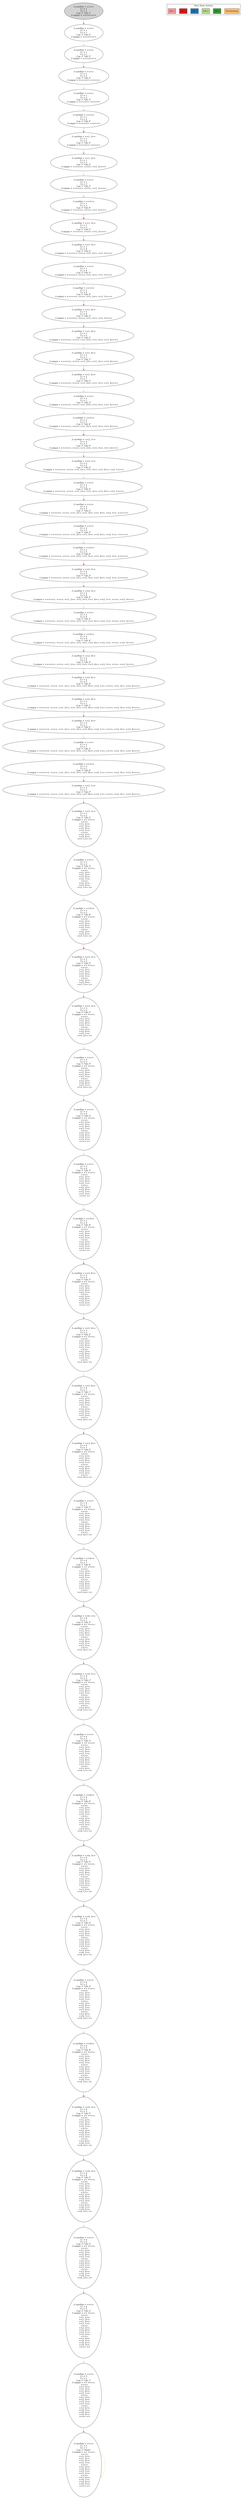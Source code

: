 strict digraph DiskGraph {
edge [colorscheme="paired12"]
nodesep=0.35;
subgraph cluster_graph {
color="white";
1356145911236970883 [label="/\\ currPair = <<>>\n/\\ i = 1\n/\\ j = 1\n/\\ pc = \"Lbl_1\"\n/\\ output = <<<<>>>>",style = filled]
1356145911236970883 -> -3568239833754324658 [label="",color="2",fontcolor="2"];
-3568239833754324658 [label="/\\ currPair = <<>>\n/\\ i = 1\n/\\ j = 1\n/\\ pc = \"Lbl_2\"\n/\\ output = <<<<>>>>"];
-3568239833754324658 -> -7532232151067407280 [label="",color="3",fontcolor="3"];
-7532232151067407280 [label="/\\ currPair = <<>>\n/\\ i = 1\n/\\ j = 1\n/\\ pc = \"Lbl_5\"\n/\\ output = <<<<>>>>"];
-7532232151067407280 -> -1746554560989507936 [label="",color="4",fontcolor="4"];
-1746554560989507936 [label="/\\ currPair = <<>>\n/\\ i = 1\n/\\ j = 2\n/\\ pc = \"Lbl_2\"\n/\\ output = <<<<>>, <<>>>>"];
-1746554560989507936 -> -1909660958786486766 [label="",color="3",fontcolor="3"];
-1909660958786486766 [label="/\\ currPair = <<>>\n/\\ i = 1\n/\\ j = 2\n/\\ pc = \"Lbl_3\"\n/\\ output = <<<<>>, <<>>>>"];
-1909660958786486766 -> 5024931037912669745 [label="",color="5",fontcolor="5"];
5024931037912669745 [label="/\\ currPair = <<1>>\n/\\ i = 1\n/\\ j = 2\n/\\ pc = \"Lbl_4\"\n/\\ output = <<<<>>, <<>>>>"];
5024931037912669745 -> 6612288531030670482 [label="",color="6",fontcolor="6"];
6612288531030670482 [label="/\\ currPair = <<1, 2>>\n/\\ i = 1\n/\\ j = 2\n/\\ pc = \"Lbl_5\"\n/\\ output = <<<<>>, <<>>>>"];
6612288531030670482 -> -7772385799613015110 [label="",color="4",fontcolor="4"];
-7772385799613015110 [label="/\\ currPair = <<1, 2>>\n/\\ i = 1\n/\\ j = 3\n/\\ pc = \"Lbl_2\"\n/\\ output = <<<<>>, <<>>, <<1, 2>>>>"];
-7772385799613015110 -> 7958317403619402919 [label="",color="3",fontcolor="3"];
7958317403619402919 [label="/\\ currPair = <<>>\n/\\ i = 1\n/\\ j = 3\n/\\ pc = \"Lbl_3\"\n/\\ output = <<<<>>, <<>>, <<1, 2>>>>"];
7958317403619402919 -> 1312272098983942828 [label="",color="5",fontcolor="5"];
1312272098983942828 [label="/\\ currPair = <<1>>\n/\\ i = 1\n/\\ j = 3\n/\\ pc = \"Lbl_4\"\n/\\ output = <<<<>>, <<>>, <<1, 2>>>>"];
1312272098983942828 -> 6451444981237803197 [label="",color="6",fontcolor="6"];
6451444981237803197 [label="/\\ currPair = <<1, 3>>\n/\\ i = 1\n/\\ j = 3\n/\\ pc = \"Lbl_5\"\n/\\ output = <<<<>>, <<>>, <<1, 2>>>>"];
6451444981237803197 -> -1329942475674014600 [label="",color="4",fontcolor="4"];
-1329942475674014600 [label="/\\ currPair = <<1, 3>>\n/\\ i = 1\n/\\ j = 4\n/\\ pc = \"Lbl_2\"\n/\\ output = <<<<>>, <<>>, <<1, 2>>, <<1, 3>>>>"];
-1329942475674014600 -> 8055132303610882678 [label="",color="3",fontcolor="3"];
8055132303610882678 [label="/\\ currPair = <<>>\n/\\ i = 1\n/\\ j = 4\n/\\ pc = \"Lbl_3\"\n/\\ output = <<<<>>, <<>>, <<1, 2>>, <<1, 3>>>>"];
8055132303610882678 -> -1938130065634137759 [label="",color="5",fontcolor="5"];
-1938130065634137759 [label="/\\ currPair = <<1>>\n/\\ i = 1\n/\\ j = 4\n/\\ pc = \"Lbl_4\"\n/\\ output = <<<<>>, <<>>, <<1, 2>>, <<1, 3>>>>"];
-1938130065634137759 -> -3743421726235149087 [label="",color="6",fontcolor="6"];
-3743421726235149087 [label="/\\ currPair = <<1, 4>>\n/\\ i = 1\n/\\ j = 4\n/\\ pc = \"Lbl_5\"\n/\\ output = <<<<>>, <<>>, <<1, 2>>, <<1, 3>>>>"];
-3743421726235149087 -> 7999129952998579490 [label="",color="4",fontcolor="4"];
7999129952998579490 [label="/\\ currPair = <<1, 4>>\n/\\ i = 1\n/\\ j = 5\n/\\ pc = \"Lbl_2\"\n/\\ output = <<<<>>, <<>>, <<1, 2>>, <<1, 3>>, <<1, 4>>>>"];
7999129952998579490 -> 6663985644553228977 [label="",color="3",fontcolor="3"];
6663985644553228977 [label="/\\ currPair = <<1, 4>>\n/\\ i = 2\n/\\ j = 1\n/\\ pc = \"Lbl_1\"\n/\\ output = <<<<>>, <<>>, <<1, 2>>, <<1, 3>>, <<1, 4>>>>"];
6663985644553228977 -> -2726251666233101203 [label="",color="2",fontcolor="2"];
-2726251666233101203 [label="/\\ currPair = <<1, 4>>\n/\\ i = 2\n/\\ j = 1\n/\\ pc = \"Lbl_2\"\n/\\ output = <<<<>>, <<>>, <<1, 2>>, <<1, 3>>, <<1, 4>>>>"];
-2726251666233101203 -> 7872218710293969093 [label="",color="3",fontcolor="3"];
7872218710293969093 [label="/\\ currPair = <<>>\n/\\ i = 2\n/\\ j = 1\n/\\ pc = \"Lbl_3\"\n/\\ output = <<<<>>, <<>>, <<1, 2>>, <<1, 3>>, <<1, 4>>>>"];
7872218710293969093 -> -5975965623657905369 [label="",color="5",fontcolor="5"];
-5975965623657905369 [label="/\\ currPair = <<2>>\n/\\ i = 2\n/\\ j = 1\n/\\ pc = \"Lbl_4\"\n/\\ output = <<<<>>, <<>>, <<1, 2>>, <<1, 3>>, <<1, 4>>>>"];
-5975965623657905369 -> 1943907160645874281 [label="",color="6",fontcolor="6"];
1943907160645874281 [label="/\\ currPair = <<2, 1>>\n/\\ i = 2\n/\\ j = 1\n/\\ pc = \"Lbl_5\"\n/\\ output = <<<<>>, <<>>, <<1, 2>>, <<1, 3>>, <<1, 4>>>>"];
1943907160645874281 -> -1514927914552656041 [label="",color="4",fontcolor="4"];
-1514927914552656041 [label="/\\ currPair = <<2, 1>>\n/\\ i = 2\n/\\ j = 2\n/\\ pc = \"Lbl_2\"\n/\\ output = <<<<>>, <<>>, <<1, 2>>, <<1, 3>>, <<1, 4>>, <<2, 1>>>>"];
-1514927914552656041 -> -1532401380169870927 [label="",color="3",fontcolor="3"];
-1532401380169870927 [label="/\\ currPair = <<>>\n/\\ i = 2\n/\\ j = 2\n/\\ pc = \"Lbl_5\"\n/\\ output = <<<<>>, <<>>, <<1, 2>>, <<1, 3>>, <<1, 4>>, <<2, 1>>>>"];
-1532401380169870927 -> -1932356913521219742 [label="",color="4",fontcolor="4"];
-1932356913521219742 [label="/\\ currPair = <<>>\n/\\ i = 2\n/\\ j = 3\n/\\ pc = \"Lbl_2\"\n/\\ output = <<<<>>, <<>>, <<1, 2>>, <<1, 3>>, <<1, 4>>, <<2, 1>>, <<>>>>"];
-1932356913521219742 -> -264962761527838523 [label="",color="3",fontcolor="3"];
-264962761527838523 [label="/\\ currPair = <<>>\n/\\ i = 2\n/\\ j = 3\n/\\ pc = \"Lbl_3\"\n/\\ output = <<<<>>, <<>>, <<1, 2>>, <<1, 3>>, <<1, 4>>, <<2, 1>>, <<>>>>"];
-264962761527838523 -> -6012580403371920545 [label="",color="5",fontcolor="5"];
-6012580403371920545 [label="/\\ currPair = <<2>>\n/\\ i = 2\n/\\ j = 3\n/\\ pc = \"Lbl_4\"\n/\\ output = <<<<>>, <<>>, <<1, 2>>, <<1, 3>>, <<1, 4>>, <<2, 1>>, <<>>>>"];
-6012580403371920545 -> 193470716028700494 [label="",color="6",fontcolor="6"];
193470716028700494 [label="/\\ currPair = <<2, 3>>\n/\\ i = 2\n/\\ j = 3\n/\\ pc = \"Lbl_5\"\n/\\ output = <<<<>>, <<>>, <<1, 2>>, <<1, 3>>, <<1, 4>>, <<2, 1>>, <<>>>>"];
193470716028700494 -> 5207406758018203387 [label="",color="4",fontcolor="4"];
5207406758018203387 [label="/\\ currPair = <<2, 3>>\n/\\ i = 2\n/\\ j = 4\n/\\ pc = \"Lbl_2\"\n/\\ output = <<<<>>, <<>>, <<1, 2>>, <<1, 3>>, <<1, 4>>, <<2, 1>>, <<>>, <<2, 3>>>>"];
5207406758018203387 -> 8433146793097536385 [label="",color="3",fontcolor="3"];
8433146793097536385 [label="/\\ currPair = <<>>\n/\\ i = 2\n/\\ j = 4\n/\\ pc = \"Lbl_3\"\n/\\ output = <<<<>>, <<>>, <<1, 2>>, <<1, 3>>, <<1, 4>>, <<2, 1>>, <<>>, <<2, 3>>>>"];
8433146793097536385 -> 1631860687648325511 [label="",color="5",fontcolor="5"];
1631860687648325511 [label="/\\ currPair = <<2>>\n/\\ i = 2\n/\\ j = 4\n/\\ pc = \"Lbl_4\"\n/\\ output = <<<<>>, <<>>, <<1, 2>>, <<1, 3>>, <<1, 4>>, <<2, 1>>, <<>>, <<2, 3>>>>"];
1631860687648325511 -> -577999986997766353 [label="",color="6",fontcolor="6"];
-577999986997766353 [label="/\\ currPair = <<2, 4>>\n/\\ i = 2\n/\\ j = 4\n/\\ pc = \"Lbl_5\"\n/\\ output = <<<<>>, <<>>, <<1, 2>>, <<1, 3>>, <<1, 4>>, <<2, 1>>, <<>>, <<2, 3>>>>"];
-577999986997766353 -> 2072003447914622118 [label="",color="4",fontcolor="4"];
2072003447914622118 [label="/\\ currPair = <<2, 4>>\n/\\ i = 2\n/\\ j = 5\n/\\ pc = \"Lbl_2\"\n/\\ output = <<<<>>, <<>>, <<1, 2>>, <<1, 3>>, <<1, 4>>, <<2, 1>>, <<>>, <<2, 3>>, <<2, 4>>>>"];
2072003447914622118 -> -7655628405451398675 [label="",color="3",fontcolor="3"];
-7655628405451398675 [label="/\\ currPair = <<2, 4>>\n/\\ i = 3\n/\\ j = 1\n/\\ pc = \"Lbl_1\"\n/\\ output = <<<<>>, <<>>, <<1, 2>>, <<1, 3>>, <<1, 4>>, <<2, 1>>, <<>>, <<2, 3>>, <<2, 4>>>>"];
-7655628405451398675 -> -1159807833667208138 [label="",color="2",fontcolor="2"];
-1159807833667208138 [label="/\\ currPair = <<2, 4>>\n/\\ i = 3\n/\\ j = 1\n/\\ pc = \"Lbl_2\"\n/\\ output = <<<<>>, <<>>, <<1, 2>>, <<1, 3>>, <<1, 4>>, <<2, 1>>, <<>>, <<2, 3>>, <<2, 4>>>>"];
-1159807833667208138 -> -1410859902753733903 [label="",color="3",fontcolor="3"];
-1410859902753733903 [label="/\\ currPair = <<>>\n/\\ i = 3\n/\\ j = 1\n/\\ pc = \"Lbl_3\"\n/\\ output = <<<<>>, <<>>, <<1, 2>>, <<1, 3>>, <<1, 4>>, <<2, 1>>, <<>>, <<2, 3>>, <<2, 4>>>>"];
-1410859902753733903 -> 7470461915794802663 [label="",color="5",fontcolor="5"];
7470461915794802663 [label="/\\ currPair = <<3>>\n/\\ i = 3\n/\\ j = 1\n/\\ pc = \"Lbl_4\"\n/\\ output = <<<<>>, <<>>, <<1, 2>>, <<1, 3>>, <<1, 4>>, <<2, 1>>, <<>>, <<2, 3>>, <<2, 4>>>>"];
7470461915794802663 -> -2768129770654329547 [label="",color="6",fontcolor="6"];
-2768129770654329547 [label="/\\ currPair = <<3, 1>>\n/\\ i = 3\n/\\ j = 1\n/\\ pc = \"Lbl_5\"\n/\\ output = <<<<>>, <<>>, <<1, 2>>, <<1, 3>>, <<1, 4>>, <<2, 1>>, <<>>, <<2, 3>>, <<2, 4>>>>"];
-2768129770654329547 -> 1889644175468927997 [label="",color="4",fontcolor="4"];
1889644175468927997 [label="/\\ currPair = <<3, 1>>\n/\\ i = 3\n/\\ j = 2\n/\\ pc = \"Lbl_2\"\n/\\ output = << <<>>,\n   <<>>,\n   <<1, 2>>,\n   <<1, 3>>,\n   <<1, 4>>,\n   <<2, 1>>,\n   <<>>,\n   <<2, 3>>,\n   <<2, 4>>,\n   <<3, 1>> >>"];
1889644175468927997 -> -3936056275967617587 [label="",color="3",fontcolor="3"];
-3936056275967617587 [label="/\\ currPair = <<>>\n/\\ i = 3\n/\\ j = 2\n/\\ pc = \"Lbl_3\"\n/\\ output = << <<>>,\n   <<>>,\n   <<1, 2>>,\n   <<1, 3>>,\n   <<1, 4>>,\n   <<2, 1>>,\n   <<>>,\n   <<2, 3>>,\n   <<2, 4>>,\n   <<3, 1>> >>"];
-3936056275967617587 -> -8971871750103649767 [label="",color="5",fontcolor="5"];
-8971871750103649767 [label="/\\ currPair = <<3>>\n/\\ i = 3\n/\\ j = 2\n/\\ pc = \"Lbl_4\"\n/\\ output = << <<>>,\n   <<>>,\n   <<1, 2>>,\n   <<1, 3>>,\n   <<1, 4>>,\n   <<2, 1>>,\n   <<>>,\n   <<2, 3>>,\n   <<2, 4>>,\n   <<3, 1>> >>"];
-8971871750103649767 -> 5251780240922271686 [label="",color="6",fontcolor="6"];
5251780240922271686 [label="/\\ currPair = <<3, 2>>\n/\\ i = 3\n/\\ j = 2\n/\\ pc = \"Lbl_5\"\n/\\ output = << <<>>,\n   <<>>,\n   <<1, 2>>,\n   <<1, 3>>,\n   <<1, 4>>,\n   <<2, 1>>,\n   <<>>,\n   <<2, 3>>,\n   <<2, 4>>,\n   <<3, 1>> >>"];
5251780240922271686 -> -7819449098830228589 [label="",color="4",fontcolor="4"];
-7819449098830228589 [label="/\\ currPair = <<3, 2>>\n/\\ i = 3\n/\\ j = 3\n/\\ pc = \"Lbl_2\"\n/\\ output = << <<>>,\n   <<>>,\n   <<1, 2>>,\n   <<1, 3>>,\n   <<1, 4>>,\n   <<2, 1>>,\n   <<>>,\n   <<2, 3>>,\n   <<2, 4>>,\n   <<3, 1>>,\n   <<3, 2>> >>"];
-7819449098830228589 -> 7944075060869638241 [label="",color="3",fontcolor="3"];
7944075060869638241 [label="/\\ currPair = <<>>\n/\\ i = 3\n/\\ j = 3\n/\\ pc = \"Lbl_5\"\n/\\ output = << <<>>,\n   <<>>,\n   <<1, 2>>,\n   <<1, 3>>,\n   <<1, 4>>,\n   <<2, 1>>,\n   <<>>,\n   <<2, 3>>,\n   <<2, 4>>,\n   <<3, 1>>,\n   <<3, 2>> >>"];
7944075060869638241 -> -8413693594460842485 [label="",color="4",fontcolor="4"];
-8413693594460842485 [label="/\\ currPair = <<>>\n/\\ i = 3\n/\\ j = 4\n/\\ pc = \"Lbl_2\"\n/\\ output = << <<>>,\n   <<>>,\n   <<1, 2>>,\n   <<1, 3>>,\n   <<1, 4>>,\n   <<2, 1>>,\n   <<>>,\n   <<2, 3>>,\n   <<2, 4>>,\n   <<3, 1>>,\n   <<3, 2>>,\n   <<>> >>"];
-8413693594460842485 -> -1180331772689757704 [label="",color="3",fontcolor="3"];
-1180331772689757704 [label="/\\ currPair = <<>>\n/\\ i = 3\n/\\ j = 4\n/\\ pc = \"Lbl_3\"\n/\\ output = << <<>>,\n   <<>>,\n   <<1, 2>>,\n   <<1, 3>>,\n   <<1, 4>>,\n   <<2, 1>>,\n   <<>>,\n   <<2, 3>>,\n   <<2, 4>>,\n   <<3, 1>>,\n   <<3, 2>>,\n   <<>> >>"];
-1180331772689757704 -> -8535575113953920425 [label="",color="5",fontcolor="5"];
-8535575113953920425 [label="/\\ currPair = <<3>>\n/\\ i = 3\n/\\ j = 4\n/\\ pc = \"Lbl_4\"\n/\\ output = << <<>>,\n   <<>>,\n   <<1, 2>>,\n   <<1, 3>>,\n   <<1, 4>>,\n   <<2, 1>>,\n   <<>>,\n   <<2, 3>>,\n   <<2, 4>>,\n   <<3, 1>>,\n   <<3, 2>>,\n   <<>> >>"];
-8535575113953920425 -> -1331118033923473392 [label="",color="6",fontcolor="6"];
-1331118033923473392 [label="/\\ currPair = <<3, 4>>\n/\\ i = 3\n/\\ j = 4\n/\\ pc = \"Lbl_5\"\n/\\ output = << <<>>,\n   <<>>,\n   <<1, 2>>,\n   <<1, 3>>,\n   <<1, 4>>,\n   <<2, 1>>,\n   <<>>,\n   <<2, 3>>,\n   <<2, 4>>,\n   <<3, 1>>,\n   <<3, 2>>,\n   <<>> >>"];
-1331118033923473392 -> -606469793407137189 [label="",color="4",fontcolor="4"];
-606469793407137189 [label="/\\ currPair = <<3, 4>>\n/\\ i = 3\n/\\ j = 5\n/\\ pc = \"Lbl_2\"\n/\\ output = << <<>>,\n   <<>>,\n   <<1, 2>>,\n   <<1, 3>>,\n   <<1, 4>>,\n   <<2, 1>>,\n   <<>>,\n   <<2, 3>>,\n   <<2, 4>>,\n   <<3, 1>>,\n   <<3, 2>>,\n   <<>>,\n   <<3, 4>> >>"];
-606469793407137189 -> -4238957220902079026 [label="",color="3",fontcolor="3"];
-4238957220902079026 [label="/\\ currPair = <<3, 4>>\n/\\ i = 4\n/\\ j = 1\n/\\ pc = \"Lbl_1\"\n/\\ output = << <<>>,\n   <<>>,\n   <<1, 2>>,\n   <<1, 3>>,\n   <<1, 4>>,\n   <<2, 1>>,\n   <<>>,\n   <<2, 3>>,\n   <<2, 4>>,\n   <<3, 1>>,\n   <<3, 2>>,\n   <<>>,\n   <<3, 4>> >>"];
-4238957220902079026 -> 4687487096513024082 [label="",color="2",fontcolor="2"];
4687487096513024082 [label="/\\ currPair = <<3, 4>>\n/\\ i = 4\n/\\ j = 1\n/\\ pc = \"Lbl_2\"\n/\\ output = << <<>>,\n   <<>>,\n   <<1, 2>>,\n   <<1, 3>>,\n   <<1, 4>>,\n   <<2, 1>>,\n   <<>>,\n   <<2, 3>>,\n   <<2, 4>>,\n   <<3, 1>>,\n   <<3, 2>>,\n   <<>>,\n   <<3, 4>> >>"];
4687487096513024082 -> -8064825801318298256 [label="",color="3",fontcolor="3"];
-8064825801318298256 [label="/\\ currPair = <<>>\n/\\ i = 4\n/\\ j = 1\n/\\ pc = \"Lbl_3\"\n/\\ output = << <<>>,\n   <<>>,\n   <<1, 2>>,\n   <<1, 3>>,\n   <<1, 4>>,\n   <<2, 1>>,\n   <<>>,\n   <<2, 3>>,\n   <<2, 4>>,\n   <<3, 1>>,\n   <<3, 2>>,\n   <<>>,\n   <<3, 4>> >>"];
-8064825801318298256 -> 2786781764534014369 [label="",color="5",fontcolor="5"];
2786781764534014369 [label="/\\ currPair = <<4>>\n/\\ i = 4\n/\\ j = 1\n/\\ pc = \"Lbl_4\"\n/\\ output = << <<>>,\n   <<>>,\n   <<1, 2>>,\n   <<1, 3>>,\n   <<1, 4>>,\n   <<2, 1>>,\n   <<>>,\n   <<2, 3>>,\n   <<2, 4>>,\n   <<3, 1>>,\n   <<3, 2>>,\n   <<>>,\n   <<3, 4>> >>"];
2786781764534014369 -> -2325431792761767512 [label="",color="6",fontcolor="6"];
-2325431792761767512 [label="/\\ currPair = <<4, 1>>\n/\\ i = 4\n/\\ j = 1\n/\\ pc = \"Lbl_5\"\n/\\ output = << <<>>,\n   <<>>,\n   <<1, 2>>,\n   <<1, 3>>,\n   <<1, 4>>,\n   <<2, 1>>,\n   <<>>,\n   <<2, 3>>,\n   <<2, 4>>,\n   <<3, 1>>,\n   <<3, 2>>,\n   <<>>,\n   <<3, 4>> >>"];
-2325431792761767512 -> 1432131867474743753 [label="",color="4",fontcolor="4"];
1432131867474743753 [label="/\\ currPair = <<4, 1>>\n/\\ i = 4\n/\\ j = 2\n/\\ pc = \"Lbl_2\"\n/\\ output = << <<>>,\n   <<>>,\n   <<1, 2>>,\n   <<1, 3>>,\n   <<1, 4>>,\n   <<2, 1>>,\n   <<>>,\n   <<2, 3>>,\n   <<2, 4>>,\n   <<3, 1>>,\n   <<3, 2>>,\n   <<>>,\n   <<3, 4>>,\n   <<4, 1>> >>"];
1432131867474743753 -> -6825215265836327744 [label="",color="3",fontcolor="3"];
-6825215265836327744 [label="/\\ currPair = <<>>\n/\\ i = 4\n/\\ j = 2\n/\\ pc = \"Lbl_3\"\n/\\ output = << <<>>,\n   <<>>,\n   <<1, 2>>,\n   <<1, 3>>,\n   <<1, 4>>,\n   <<2, 1>>,\n   <<>>,\n   <<2, 3>>,\n   <<2, 4>>,\n   <<3, 1>>,\n   <<3, 2>>,\n   <<>>,\n   <<3, 4>>,\n   <<4, 1>> >>"];
-6825215265836327744 -> -3425864894806875493 [label="",color="5",fontcolor="5"];
-3425864894806875493 [label="/\\ currPair = <<4>>\n/\\ i = 4\n/\\ j = 2\n/\\ pc = \"Lbl_4\"\n/\\ output = << <<>>,\n   <<>>,\n   <<1, 2>>,\n   <<1, 3>>,\n   <<1, 4>>,\n   <<2, 1>>,\n   <<>>,\n   <<2, 3>>,\n   <<2, 4>>,\n   <<3, 1>>,\n   <<3, 2>>,\n   <<>>,\n   <<3, 4>>,\n   <<4, 1>> >>"];
-3425864894806875493 -> -1786072326673833963 [label="",color="6",fontcolor="6"];
-1786072326673833963 [label="/\\ currPair = <<4, 2>>\n/\\ i = 4\n/\\ j = 2\n/\\ pc = \"Lbl_5\"\n/\\ output = << <<>>,\n   <<>>,\n   <<1, 2>>,\n   <<1, 3>>,\n   <<1, 4>>,\n   <<2, 1>>,\n   <<>>,\n   <<2, 3>>,\n   <<2, 4>>,\n   <<3, 1>>,\n   <<3, 2>>,\n   <<>>,\n   <<3, 4>>,\n   <<4, 1>> >>"];
-1786072326673833963 -> 8438570230816126290 [label="",color="4",fontcolor="4"];
8438570230816126290 [label="/\\ currPair = <<4, 2>>\n/\\ i = 4\n/\\ j = 3\n/\\ pc = \"Lbl_2\"\n/\\ output = << <<>>,\n   <<>>,\n   <<1, 2>>,\n   <<1, 3>>,\n   <<1, 4>>,\n   <<2, 1>>,\n   <<>>,\n   <<2, 3>>,\n   <<2, 4>>,\n   <<3, 1>>,\n   <<3, 2>>,\n   <<>>,\n   <<3, 4>>,\n   <<4, 1>>,\n   <<4, 2>> >>"];
8438570230816126290 -> -2290847567690113350 [label="",color="3",fontcolor="3"];
-2290847567690113350 [label="/\\ currPair = <<>>\n/\\ i = 4\n/\\ j = 3\n/\\ pc = \"Lbl_3\"\n/\\ output = << <<>>,\n   <<>>,\n   <<1, 2>>,\n   <<1, 3>>,\n   <<1, 4>>,\n   <<2, 1>>,\n   <<>>,\n   <<2, 3>>,\n   <<2, 4>>,\n   <<3, 1>>,\n   <<3, 2>>,\n   <<>>,\n   <<3, 4>>,\n   <<4, 1>>,\n   <<4, 2>> >>"];
-2290847567690113350 -> 367502692400458568 [label="",color="5",fontcolor="5"];
367502692400458568 [label="/\\ currPair = <<4>>\n/\\ i = 4\n/\\ j = 3\n/\\ pc = \"Lbl_4\"\n/\\ output = << <<>>,\n   <<>>,\n   <<1, 2>>,\n   <<1, 3>>,\n   <<1, 4>>,\n   <<2, 1>>,\n   <<>>,\n   <<2, 3>>,\n   <<2, 4>>,\n   <<3, 1>>,\n   <<3, 2>>,\n   <<>>,\n   <<3, 4>>,\n   <<4, 1>>,\n   <<4, 2>> >>"];
367502692400458568 -> 7053395964216475562 [label="",color="6",fontcolor="6"];
7053395964216475562 [label="/\\ currPair = <<4, 3>>\n/\\ i = 4\n/\\ j = 3\n/\\ pc = \"Lbl_5\"\n/\\ output = << <<>>,\n   <<>>,\n   <<1, 2>>,\n   <<1, 3>>,\n   <<1, 4>>,\n   <<2, 1>>,\n   <<>>,\n   <<2, 3>>,\n   <<2, 4>>,\n   <<3, 1>>,\n   <<3, 2>>,\n   <<>>,\n   <<3, 4>>,\n   <<4, 1>>,\n   <<4, 2>> >>"];
7053395964216475562 -> 4888392877720587911 [label="",color="4",fontcolor="4"];
4888392877720587911 [label="/\\ currPair = <<4, 3>>\n/\\ i = 4\n/\\ j = 4\n/\\ pc = \"Lbl_2\"\n/\\ output = << <<>>,\n   <<>>,\n   <<1, 2>>,\n   <<1, 3>>,\n   <<1, 4>>,\n   <<2, 1>>,\n   <<>>,\n   <<2, 3>>,\n   <<2, 4>>,\n   <<3, 1>>,\n   <<3, 2>>,\n   <<>>,\n   <<3, 4>>,\n   <<4, 1>>,\n   <<4, 2>>,\n   <<4, 3>> >>"];
4888392877720587911 -> 4216169007034132421 [label="",color="3",fontcolor="3"];
4216169007034132421 [label="/\\ currPair = <<>>\n/\\ i = 4\n/\\ j = 4\n/\\ pc = \"Lbl_5\"\n/\\ output = << <<>>,\n   <<>>,\n   <<1, 2>>,\n   <<1, 3>>,\n   <<1, 4>>,\n   <<2, 1>>,\n   <<>>,\n   <<2, 3>>,\n   <<2, 4>>,\n   <<3, 1>>,\n   <<3, 2>>,\n   <<>>,\n   <<3, 4>>,\n   <<4, 1>>,\n   <<4, 2>>,\n   <<4, 3>> >>"];
4216169007034132421 -> -8919495987461588124 [label="",color="4",fontcolor="4"];
-8919495987461588124 [label="/\\ currPair = <<>>\n/\\ i = 4\n/\\ j = 5\n/\\ pc = \"Lbl_2\"\n/\\ output = << <<>>,\n   <<>>,\n   <<1, 2>>,\n   <<1, 3>>,\n   <<1, 4>>,\n   <<2, 1>>,\n   <<>>,\n   <<2, 3>>,\n   <<2, 4>>,\n   <<3, 1>>,\n   <<3, 2>>,\n   <<>>,\n   <<3, 4>>,\n   <<4, 1>>,\n   <<4, 2>>,\n   <<4, 3>>,\n   <<>> >>"];
-8919495987461588124 -> -4053411016564262778 [label="",color="3",fontcolor="3"];
-4053411016564262778 [label="/\\ currPair = <<>>\n/\\ i = 5\n/\\ j = 1\n/\\ pc = \"Lbl_1\"\n/\\ output = << <<>>,\n   <<>>,\n   <<1, 2>>,\n   <<1, 3>>,\n   <<1, 4>>,\n   <<2, 1>>,\n   <<>>,\n   <<2, 3>>,\n   <<2, 4>>,\n   <<3, 1>>,\n   <<3, 2>>,\n   <<>>,\n   <<3, 4>>,\n   <<4, 1>>,\n   <<4, 2>>,\n   <<4, 3>>,\n   <<>> >>"];
-4053411016564262778 -> -6850020197520478363 [label="",color="2",fontcolor="2"];
-6850020197520478363 [label="/\\ currPair = <<>>\n/\\ i = 5\n/\\ j = 1\n/\\ pc = \"Done\"\n/\\ output = << <<>>,\n   <<>>,\n   <<1, 2>>,\n   <<1, 3>>,\n   <<1, 4>>,\n   <<2, 1>>,\n   <<>>,\n   <<2, 3>>,\n   <<2, 4>>,\n   <<3, 1>>,\n   <<3, 2>>,\n   <<>>,\n   <<3, 4>>,\n   <<4, 1>>,\n   <<4, 2>>,\n   <<4, 3>>,\n   <<>> >>"];
-6850020197520478363 -> -6850020197520478363 [label="",color="7",fontcolor="7"];
{rank = same; 1356145911236970883;}
{rank = same; -3568239833754324658;}
{rank = same; -7532232151067407280;}
{rank = same; -1746554560989507936;}
{rank = same; -1909660958786486766;}
{rank = same; 5024931037912669745;}
{rank = same; 6612288531030670482;}
{rank = same; -7772385799613015110;}
{rank = same; 7958317403619402919;}
{rank = same; 1312272098983942828;}
{rank = same; 6451444981237803197;}
{rank = same; -1329942475674014600;}
{rank = same; 8055132303610882678;}
{rank = same; -1938130065634137759;}
{rank = same; -3743421726235149087;}
{rank = same; 7999129952998579490;}
{rank = same; 6663985644553228977;}
{rank = same; -2726251666233101203;}
{rank = same; 7872218710293969093;}
{rank = same; -5975965623657905369;}
{rank = same; 1943907160645874281;}
{rank = same; -1514927914552656041;}
{rank = same; -1532401380169870927;}
{rank = same; -1932356913521219742;}
{rank = same; -264962761527838523;}
{rank = same; -6012580403371920545;}
{rank = same; 193470716028700494;}
{rank = same; 5207406758018203387;}
{rank = same; 8433146793097536385;}
{rank = same; 1631860687648325511;}
{rank = same; -577999986997766353;}
{rank = same; 2072003447914622118;}
{rank = same; -7655628405451398675;}
{rank = same; -1159807833667208138;}
{rank = same; -1410859902753733903;}
{rank = same; 7470461915794802663;}
{rank = same; -2768129770654329547;}
{rank = same; 1889644175468927997;}
{rank = same; -3936056275967617587;}
{rank = same; -8971871750103649767;}
{rank = same; 5251780240922271686;}
{rank = same; -7819449098830228589;}
{rank = same; 7944075060869638241;}
{rank = same; -8413693594460842485;}
{rank = same; -1180331772689757704;}
{rank = same; -8535575113953920425;}
{rank = same; -1331118033923473392;}
{rank = same; -606469793407137189;}
{rank = same; -4238957220902079026;}
{rank = same; 4687487096513024082;}
{rank = same; -8064825801318298256;}
{rank = same; 2786781764534014369;}
{rank = same; -2325431792761767512;}
{rank = same; 1432131867474743753;}
{rank = same; -6825215265836327744;}
{rank = same; -3425864894806875493;}
{rank = same; -1786072326673833963;}
{rank = same; 8438570230816126290;}
{rank = same; -2290847567690113350;}
{rank = same; 367502692400458568;}
{rank = same; 7053395964216475562;}
{rank = same; 4888392877720587911;}
{rank = same; 4216169007034132421;}
{rank = same; -8919495987461588124;}
{rank = same; -4053411016564262778;}
{rank = same; -6850020197520478363;}
}
subgraph cluster_legend {graph[style=bold];label = "Next State Actions" style="solid"
node [ labeljust="l",colorscheme="paired12",style=filled,shape=record ]
Terminating [label="Terminating",fillcolor=7]
Lbl_5 [label="Lbl_5",fillcolor=4]
Lbl_2 [label="Lbl_2",fillcolor=3]
Lbl_1 [label="Lbl_1",fillcolor=2]
Lbl_4 [label="Lbl_4",fillcolor=6]
Lbl_3 [label="Lbl_3",fillcolor=5]
}}